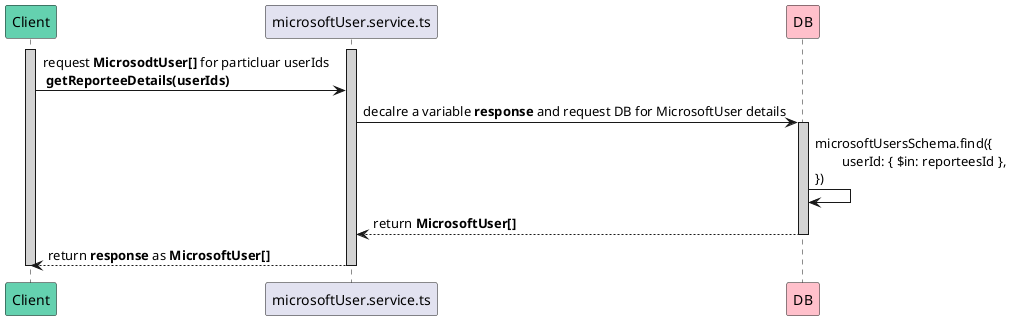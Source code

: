 @startuml getReporteeDetails method
participant Client #64D1AF
participant microsoftUser.service.ts
participant DB #FFC0CB

activate Client #D3D3D3
activate microsoftUser.service.ts #D3D3D3
 
Client -> microsoftUser.service.ts : request **MicrosodtUser[]** for particluar userIds\n **getReporteeDetails(userIds)**

microsoftUser.service.ts -> DB : decalre a variable **response** and request DB for MicrosoftUser details

activate DB #D3D3D3
DB -> DB : microsoftUsersSchema.find({\n\tuserId: { $in: reporteesId },\n})

microsoftUser.service.ts <-- DB : return **MicrosoftUser[]**

deactivate DB

Client <-- microsoftUser.service.ts : return **response** as **MicrosoftUser[]**
deactivate microsoftUser.service.ts
deactivate Client
@enduml
